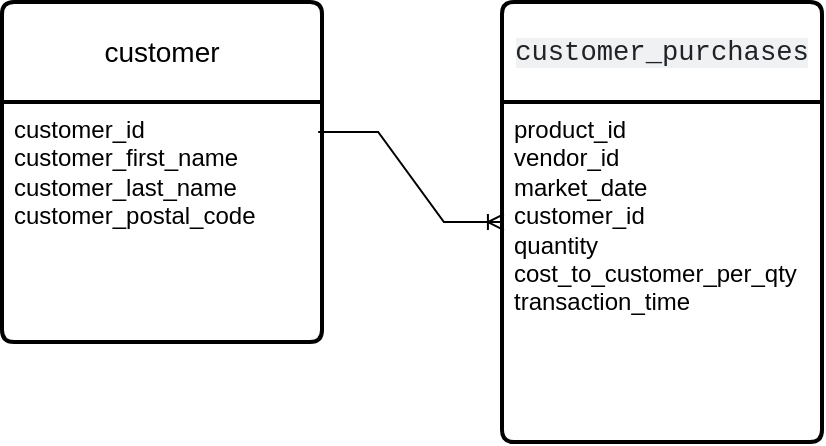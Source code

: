 <mxfile version="28.0.7">
  <diagram name="Page-1" id="wVqoXy-dvgbrVmqmg898">
    <mxGraphModel dx="604" dy="467" grid="1" gridSize="10" guides="1" tooltips="1" connect="1" arrows="1" fold="1" page="1" pageScale="1" pageWidth="850" pageHeight="1100" math="0" shadow="0">
      <root>
        <mxCell id="0" />
        <mxCell id="1" parent="0" />
        <mxCell id="oKOKhQD7-OJcF7SCPOgU-1" value="customer" style="swimlane;childLayout=stackLayout;horizontal=1;startSize=50;horizontalStack=0;rounded=1;fontSize=14;fontStyle=0;strokeWidth=2;resizeParent=0;resizeLast=1;shadow=0;dashed=0;align=center;arcSize=4;whiteSpace=wrap;html=1;" parent="1" vertex="1">
          <mxGeometry x="110" y="170" width="160" height="170" as="geometry" />
        </mxCell>
        <mxCell id="oKOKhQD7-OJcF7SCPOgU-2" value="customer_id&lt;div&gt;customer_first_name&lt;/div&gt;&lt;div&gt;customer_last_name&lt;/div&gt;&lt;div&gt;customer_postal_code&lt;/div&gt;" style="align=left;strokeColor=none;fillColor=none;spacingLeft=4;spacingRight=4;fontSize=12;verticalAlign=top;resizable=0;rotatable=0;part=1;html=1;whiteSpace=wrap;" parent="oKOKhQD7-OJcF7SCPOgU-1" vertex="1">
          <mxGeometry y="50" width="160" height="120" as="geometry" />
        </mxCell>
        <mxCell id="oKOKhQD7-OJcF7SCPOgU-3" value="&lt;span style=&quot;color: rgb(31, 35, 40); font-family: &amp;quot;Monaspace Neon&amp;quot;, ui-monospace, SFMono-Regular, &amp;quot;SF Mono&amp;quot;, Menlo, Consolas, &amp;quot;Liberation Mono&amp;quot;, monospace; font-size: 13.6px; text-align: start; white-space-collapse: break-spaces; background-color: rgba(129, 139, 152, 0.12);&quot;&gt;customer_purchases&lt;/span&gt;" style="swimlane;childLayout=stackLayout;horizontal=1;startSize=50;horizontalStack=0;rounded=1;fontSize=14;fontStyle=0;strokeWidth=2;resizeParent=0;resizeLast=1;shadow=0;dashed=0;align=center;arcSize=4;whiteSpace=wrap;html=1;" parent="1" vertex="1">
          <mxGeometry x="360" y="170" width="160" height="220" as="geometry" />
        </mxCell>
        <mxCell id="oKOKhQD7-OJcF7SCPOgU-4" value="product_id&lt;div&gt;vendor_id&lt;/div&gt;&lt;div&gt;market_date&lt;/div&gt;&lt;div&gt;customer_id&lt;/div&gt;&lt;div&gt;quantity&lt;/div&gt;&lt;div&gt;cost_to_customer_per_qty&lt;/div&gt;&lt;div&gt;transaction_time&lt;/div&gt;" style="align=left;strokeColor=none;fillColor=none;spacingLeft=4;spacingRight=4;fontSize=12;verticalAlign=top;resizable=0;rotatable=0;part=1;html=1;whiteSpace=wrap;" parent="oKOKhQD7-OJcF7SCPOgU-3" vertex="1">
          <mxGeometry y="50" width="160" height="170" as="geometry" />
        </mxCell>
        <mxCell id="oKOKhQD7-OJcF7SCPOgU-7" value="" style="edgeStyle=entityRelationEdgeStyle;fontSize=12;html=1;endArrow=ERoneToMany;rounded=0;entryX=0.006;entryY=0.353;entryDx=0;entryDy=0;entryPerimeter=0;exitX=0.988;exitY=0.125;exitDx=0;exitDy=0;exitPerimeter=0;" parent="1" source="oKOKhQD7-OJcF7SCPOgU-2" target="oKOKhQD7-OJcF7SCPOgU-4" edge="1">
          <mxGeometry width="100" height="100" relative="1" as="geometry">
            <mxPoint x="260" y="330" as="sourcePoint" />
            <mxPoint x="360" y="230" as="targetPoint" />
          </mxGeometry>
        </mxCell>
      </root>
    </mxGraphModel>
  </diagram>
</mxfile>
